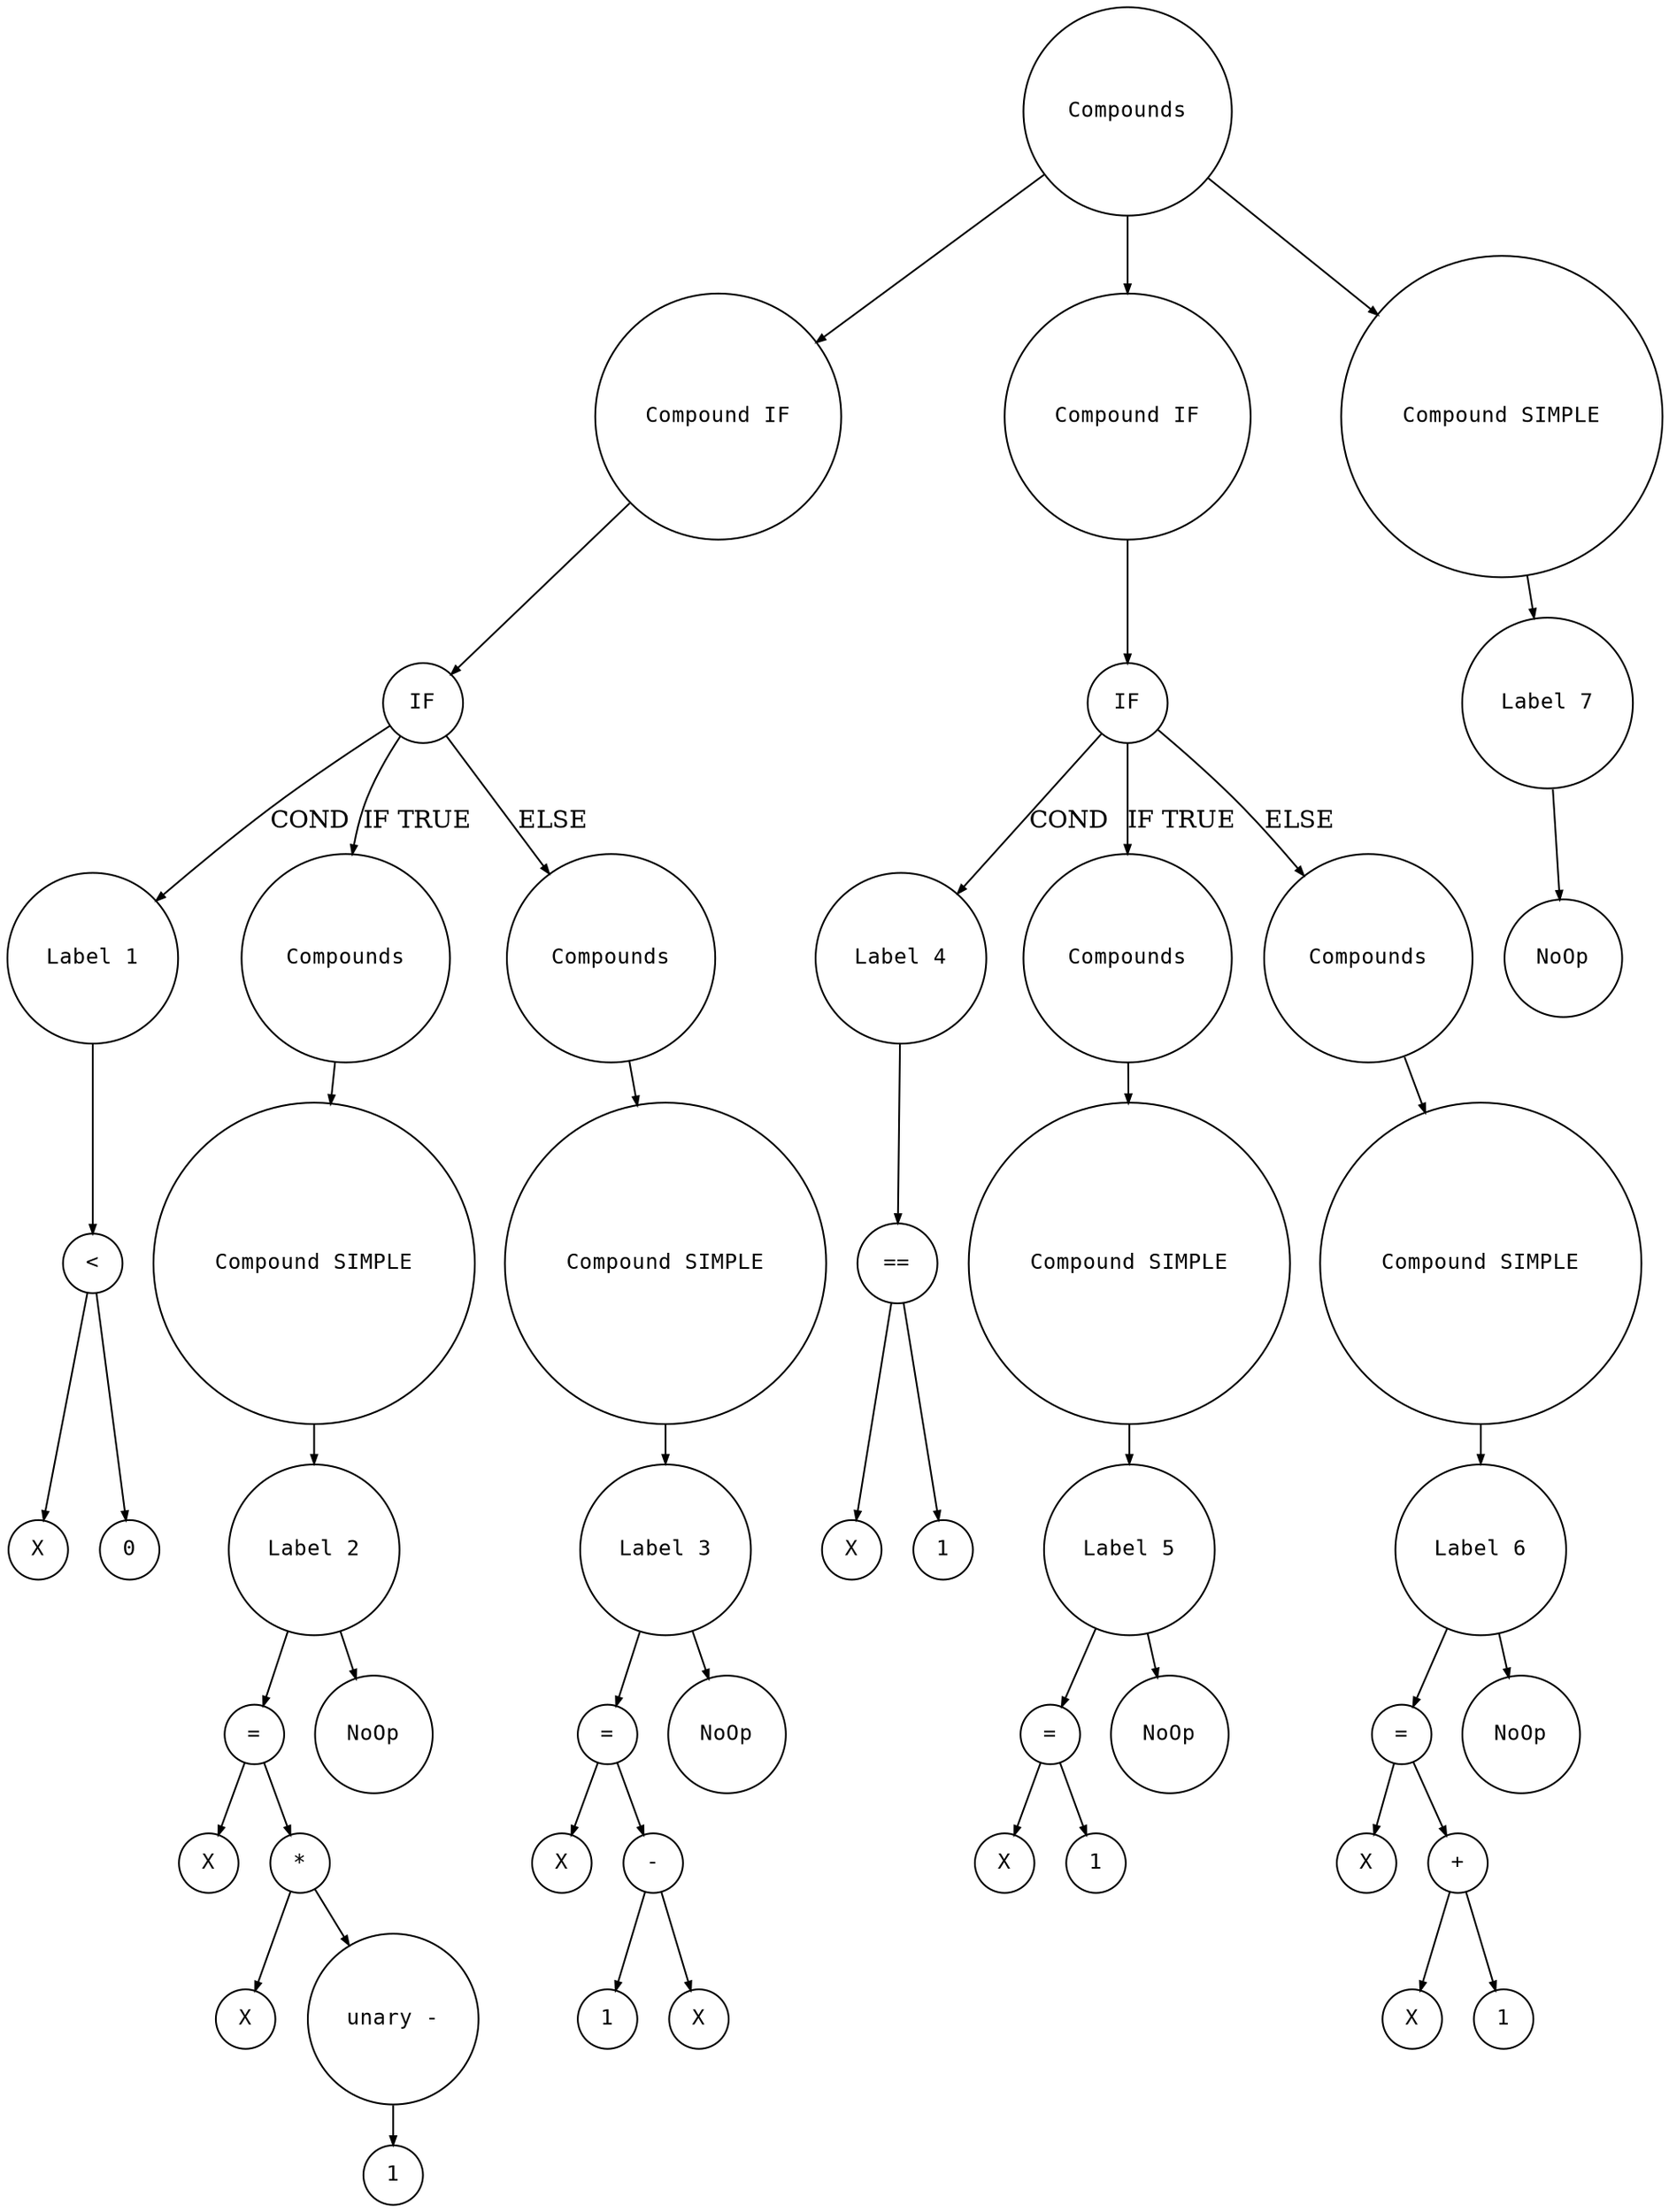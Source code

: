 digraph astgraph {
  node [shape=circle, fontsize=12, fontname="Courier", height=.1];
  ranksep=.3;
  edge [arrowsize=.5]
  node1 [label="Compounds"]
  node2 [label="Compound IF"]
  node3 [label="IF"]
  node4 [label="Label 1"]
  node5 [label="<"]
  node6 [label="X"]
  node7 [label="0"]
  node5 -> node6
  node5 -> node7
  node4 -> node5
  node3 -> node4 [label="COND"]
  node8 [label="Compounds"]
  node9 [label="Compound SIMPLE"]
  node10 [label="Label 2"]
  node11 [label="="]
  node12 [label="X"]
  node13 [label="*"]
  node14 [label="X"]
  node15 [label="unary -"]
  node16 [label="1"]
  node15 -> node16
  node13 -> node14
  node13 -> node15
  node11 -> node12
  node11 -> node13
  node10 -> node11
  node17 [label="NoOp"]
  node10 -> node17
  node9 -> node10
  node8 -> node9
  node3 -> node8 [label="IF TRUE"] 
  node18 [label="Compounds"]
  node19 [label="Compound SIMPLE"]
  node20 [label="Label 3"]
  node21 [label="="]
  node22 [label="X"]
  node23 [label="-"]
  node24 [label="1"]
  node25 [label="X"]
  node23 -> node24
  node23 -> node25
  node21 -> node22
  node21 -> node23
  node20 -> node21
  node26 [label="NoOp"]
  node20 -> node26
  node19 -> node20
  node18 -> node19
  node3 -> node18 [label="ELSE"] 
  node2 -> node3
  node27 [label="Compound IF"]
  node28 [label="IF"]
  node29 [label="Label 4"]
  node30 [label="=="]
  node31 [label="X"]
  node32 [label="1"]
  node30 -> node31
  node30 -> node32
  node29 -> node30
  node28 -> node29 [label="COND"]
  node33 [label="Compounds"]
  node34 [label="Compound SIMPLE"]
  node35 [label="Label 5"]
  node36 [label="="]
  node37 [label="X"]
  node38 [label="1"]
  node36 -> node37
  node36 -> node38
  node35 -> node36
  node39 [label="NoOp"]
  node35 -> node39
  node34 -> node35
  node33 -> node34
  node28 -> node33 [label="IF TRUE"] 
  node40 [label="Compounds"]
  node41 [label="Compound SIMPLE"]
  node42 [label="Label 6"]
  node43 [label="="]
  node44 [label="X"]
  node45 [label="+"]
  node46 [label="X"]
  node47 [label="1"]
  node45 -> node46
  node45 -> node47
  node43 -> node44
  node43 -> node45
  node42 -> node43
  node48 [label="NoOp"]
  node42 -> node48
  node41 -> node42
  node40 -> node41
  node28 -> node40 [label="ELSE"] 
  node27 -> node28
  node49 [label="Compound SIMPLE"]
  node50 [label="Label 7"]
  node51 [label="NoOp"]
  node50 -> node51
  node49 -> node50
  node1 -> node2
  node1 -> node27
  node1 -> node49
}
